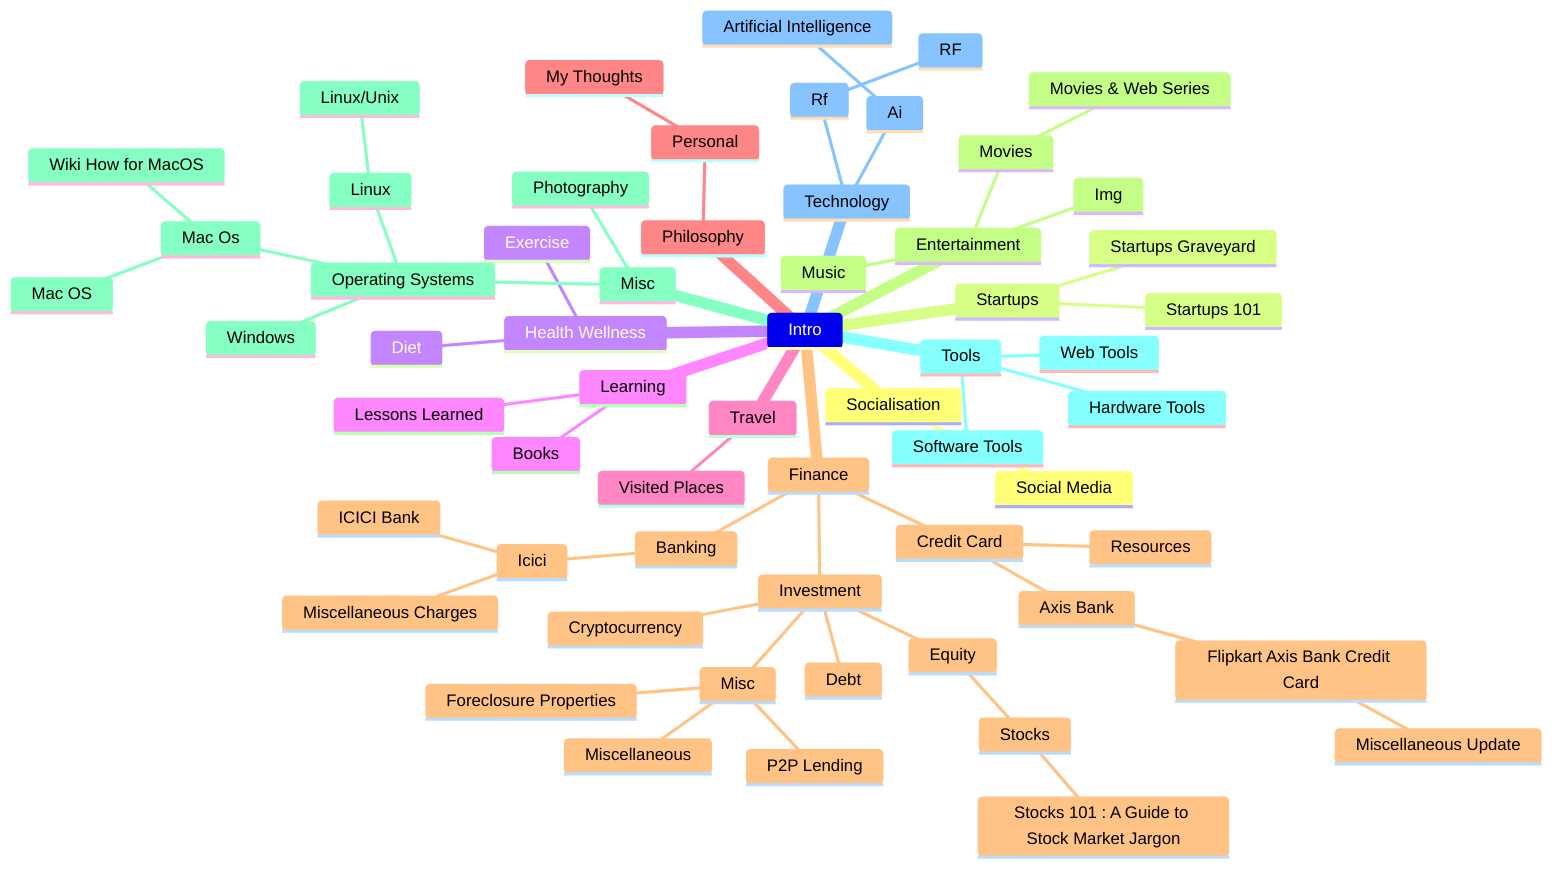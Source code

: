 mindmap
    Intro
        Socialisation
            Social Media
        Startups
            Startups Graveyard
            Startups 101
        Health Wellness
            Exercise
            Diet
        Learning
            Lessons Learned
            Books
        Travel
            Visited Places
        Philosophy
            Personal
                    My Thoughts
        Finance
            Credit Card
                Axis Bank
                    Flipkart Axis Bank Credit Card
                            Miscellaneous Update
                Resources
            Investment
                Equity
                    Stocks
                            Stocks 101 : A Guide to Stock Market Jargon
                Cryptocurrency
                Debt
                Misc
                        Miscellaneous
                        P2P Lending
                        Foreclosure Properties
            Banking
                Icici
                        ICICI Bank
                        Miscellaneous Charges
        Entertainment
            Img
            Music
            Movies
                    Movies & Web Series
        Misc
            Operating Systems
                Linux
                        Linux/Unix 
                Windows
                Mac Os
                        Wiki How for MacOS
                        Mac OS
            Photography
        Tools
            Software Tools
            Hardware Tools
            Web Tools
        Technology
            Rf
                    RF
            Ai
                    Artificial Intelligence